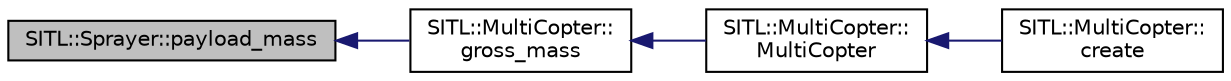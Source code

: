 digraph "SITL::Sprayer::payload_mass"
{
 // INTERACTIVE_SVG=YES
  edge [fontname="Helvetica",fontsize="10",labelfontname="Helvetica",labelfontsize="10"];
  node [fontname="Helvetica",fontsize="10",shape=record];
  rankdir="LR";
  Node1 [label="SITL::Sprayer::payload_mass",height=0.2,width=0.4,color="black", fillcolor="grey75", style="filled", fontcolor="black"];
  Node1 -> Node2 [dir="back",color="midnightblue",fontsize="10",style="solid",fontname="Helvetica"];
  Node2 [label="SITL::MultiCopter::\lgross_mass",height=0.2,width=0.4,color="black", fillcolor="white", style="filled",URL="$classSITL_1_1MultiCopter.html#a82e4000a96f333cfca0a3e1adc24b0cc"];
  Node2 -> Node3 [dir="back",color="midnightblue",fontsize="10",style="solid",fontname="Helvetica"];
  Node3 [label="SITL::MultiCopter::\lMultiCopter",height=0.2,width=0.4,color="black", fillcolor="white", style="filled",URL="$classSITL_1_1MultiCopter.html#a1b3a52d1ac484ae1560e389025b3aaa3"];
  Node3 -> Node4 [dir="back",color="midnightblue",fontsize="10",style="solid",fontname="Helvetica"];
  Node4 [label="SITL::MultiCopter::\lcreate",height=0.2,width=0.4,color="black", fillcolor="white", style="filled",URL="$classSITL_1_1MultiCopter.html#a9f90e1aa754f77fc472e461ec526c5a4"];
}
